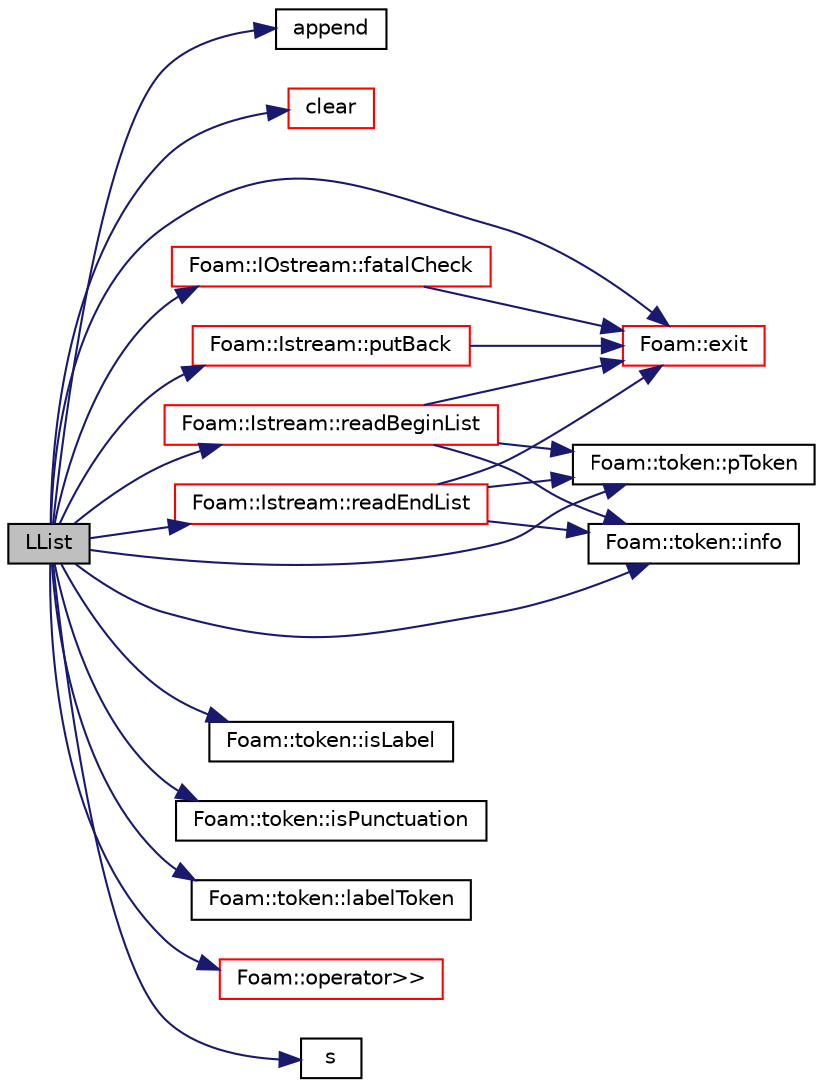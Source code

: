 digraph "LList"
{
  bgcolor="transparent";
  edge [fontname="Helvetica",fontsize="10",labelfontname="Helvetica",labelfontsize="10"];
  node [fontname="Helvetica",fontsize="10",shape=record];
  rankdir="LR";
  Node1 [label="LList",height=0.2,width=0.4,color="black", fillcolor="grey75", style="filled", fontcolor="black"];
  Node1 -> Node2 [color="midnightblue",fontsize="10",style="solid",fontname="Helvetica"];
  Node2 [label="append",height=0.2,width=0.4,color="black",URL="$a01373.html#aa0809a881c9618cbaafc6a4451614dd6",tooltip="Add at tail of list. "];
  Node1 -> Node3 [color="midnightblue",fontsize="10",style="solid",fontname="Helvetica"];
  Node3 [label="clear",height=0.2,width=0.4,color="red",URL="$a01373.html#ac8bb3912a3ce86b15842e79d0b421204",tooltip="Delete contents of list. "];
  Node1 -> Node4 [color="midnightblue",fontsize="10",style="solid",fontname="Helvetica"];
  Node4 [label="Foam::exit",height=0.2,width=0.4,color="red",URL="$a10758.html#a06ca7250d8e89caf05243ec094843642"];
  Node1 -> Node5 [color="midnightblue",fontsize="10",style="solid",fontname="Helvetica"];
  Node5 [label="Foam::IOstream::fatalCheck",height=0.2,width=0.4,color="red",URL="$a01187.html#a5db784ce6d8cb9b7ba80a59c7eeec604",tooltip="Check IOstream status for given operation. "];
  Node5 -> Node4 [color="midnightblue",fontsize="10",style="solid",fontname="Helvetica"];
  Node1 -> Node6 [color="midnightblue",fontsize="10",style="solid",fontname="Helvetica"];
  Node6 [label="Foam::token::info",height=0.2,width=0.4,color="black",URL="$a02633.html#a149cd2aba34f4fae37e055aae625c957",tooltip="Return info proxy. "];
  Node1 -> Node7 [color="midnightblue",fontsize="10",style="solid",fontname="Helvetica"];
  Node7 [label="Foam::token::isLabel",height=0.2,width=0.4,color="black",URL="$a02633.html#a24480ae8ea1111696cea4599dbf13a1c"];
  Node1 -> Node8 [color="midnightblue",fontsize="10",style="solid",fontname="Helvetica"];
  Node8 [label="Foam::token::isPunctuation",height=0.2,width=0.4,color="black",URL="$a02633.html#ad47cbb4da35a9c20d7ac8e070da68438"];
  Node1 -> Node9 [color="midnightblue",fontsize="10",style="solid",fontname="Helvetica"];
  Node9 [label="Foam::token::labelToken",height=0.2,width=0.4,color="black",URL="$a02633.html#a07ee6e599c547964668a4d59051dd02f"];
  Node1 -> Node10 [color="midnightblue",fontsize="10",style="solid",fontname="Helvetica"];
  Node10 [label="Foam::operator\>\>",height=0.2,width=0.4,color="red",URL="$a10758.html#a44f398e0525f8d7f48cead029868d845"];
  Node1 -> Node11 [color="midnightblue",fontsize="10",style="solid",fontname="Helvetica"];
  Node11 [label="Foam::token::pToken",height=0.2,width=0.4,color="black",URL="$a02633.html#a0f0803ca4021b80842e6c6464048165d"];
  Node1 -> Node12 [color="midnightblue",fontsize="10",style="solid",fontname="Helvetica"];
  Node12 [label="Foam::Istream::putBack",height=0.2,width=0.4,color="red",URL="$a01201.html#af22e503b062298eef54e360dfc06d0b4",tooltip="Put back token. "];
  Node12 -> Node4 [color="midnightblue",fontsize="10",style="solid",fontname="Helvetica"];
  Node1 -> Node13 [color="midnightblue",fontsize="10",style="solid",fontname="Helvetica"];
  Node13 [label="Foam::Istream::readBeginList",height=0.2,width=0.4,color="red",URL="$a01201.html#adb9b1a5ac1aacc94b9998439303acfa7"];
  Node13 -> Node4 [color="midnightblue",fontsize="10",style="solid",fontname="Helvetica"];
  Node13 -> Node6 [color="midnightblue",fontsize="10",style="solid",fontname="Helvetica"];
  Node13 -> Node11 [color="midnightblue",fontsize="10",style="solid",fontname="Helvetica"];
  Node1 -> Node14 [color="midnightblue",fontsize="10",style="solid",fontname="Helvetica"];
  Node14 [label="Foam::Istream::readEndList",height=0.2,width=0.4,color="red",URL="$a01201.html#a3fbb1d26a1c975ed5be8df0056c863dd"];
  Node14 -> Node4 [color="midnightblue",fontsize="10",style="solid",fontname="Helvetica"];
  Node14 -> Node6 [color="midnightblue",fontsize="10",style="solid",fontname="Helvetica"];
  Node14 -> Node11 [color="midnightblue",fontsize="10",style="solid",fontname="Helvetica"];
  Node1 -> Node15 [color="midnightblue",fontsize="10",style="solid",fontname="Helvetica"];
  Node15 [label="s",height=0.2,width=0.4,color="black",URL="$a04295.html#a6d6b99210a64ad23792eb7a3b0411c42"];
}
